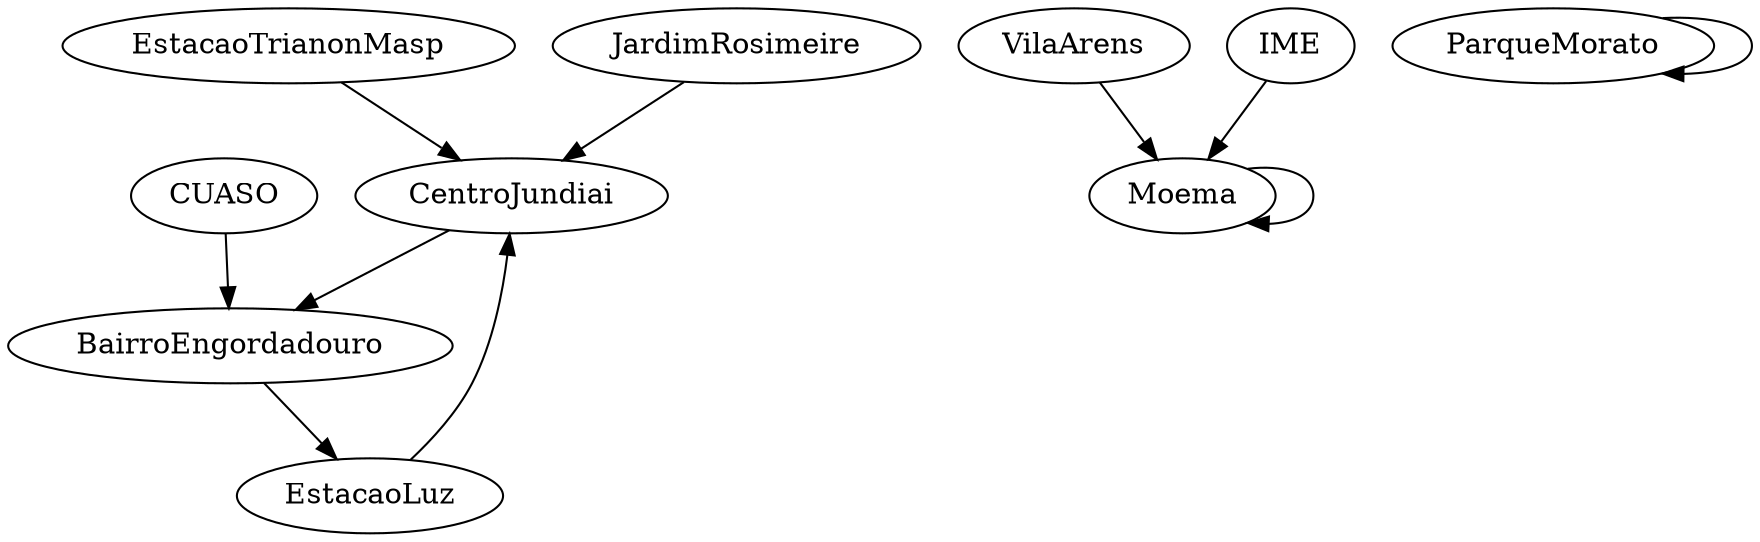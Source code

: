 digraph ex {
    EstacaoTrianonMasp -> CentroJundiai;
    JardimRosimeire -> CentroJundiai;
    EstacaoLuz -> CentroJundiai;
    VilaArens -> Moema;
    IME -> Moema;
    Moema -> Moema;
    CUASO -> BairroEngordadouro;
    CentroJundiai -> BairroEngordadouro;
    ParqueMorato -> ParqueMorato;
    BairroEngordadouro -> EstacaoLuz;
}